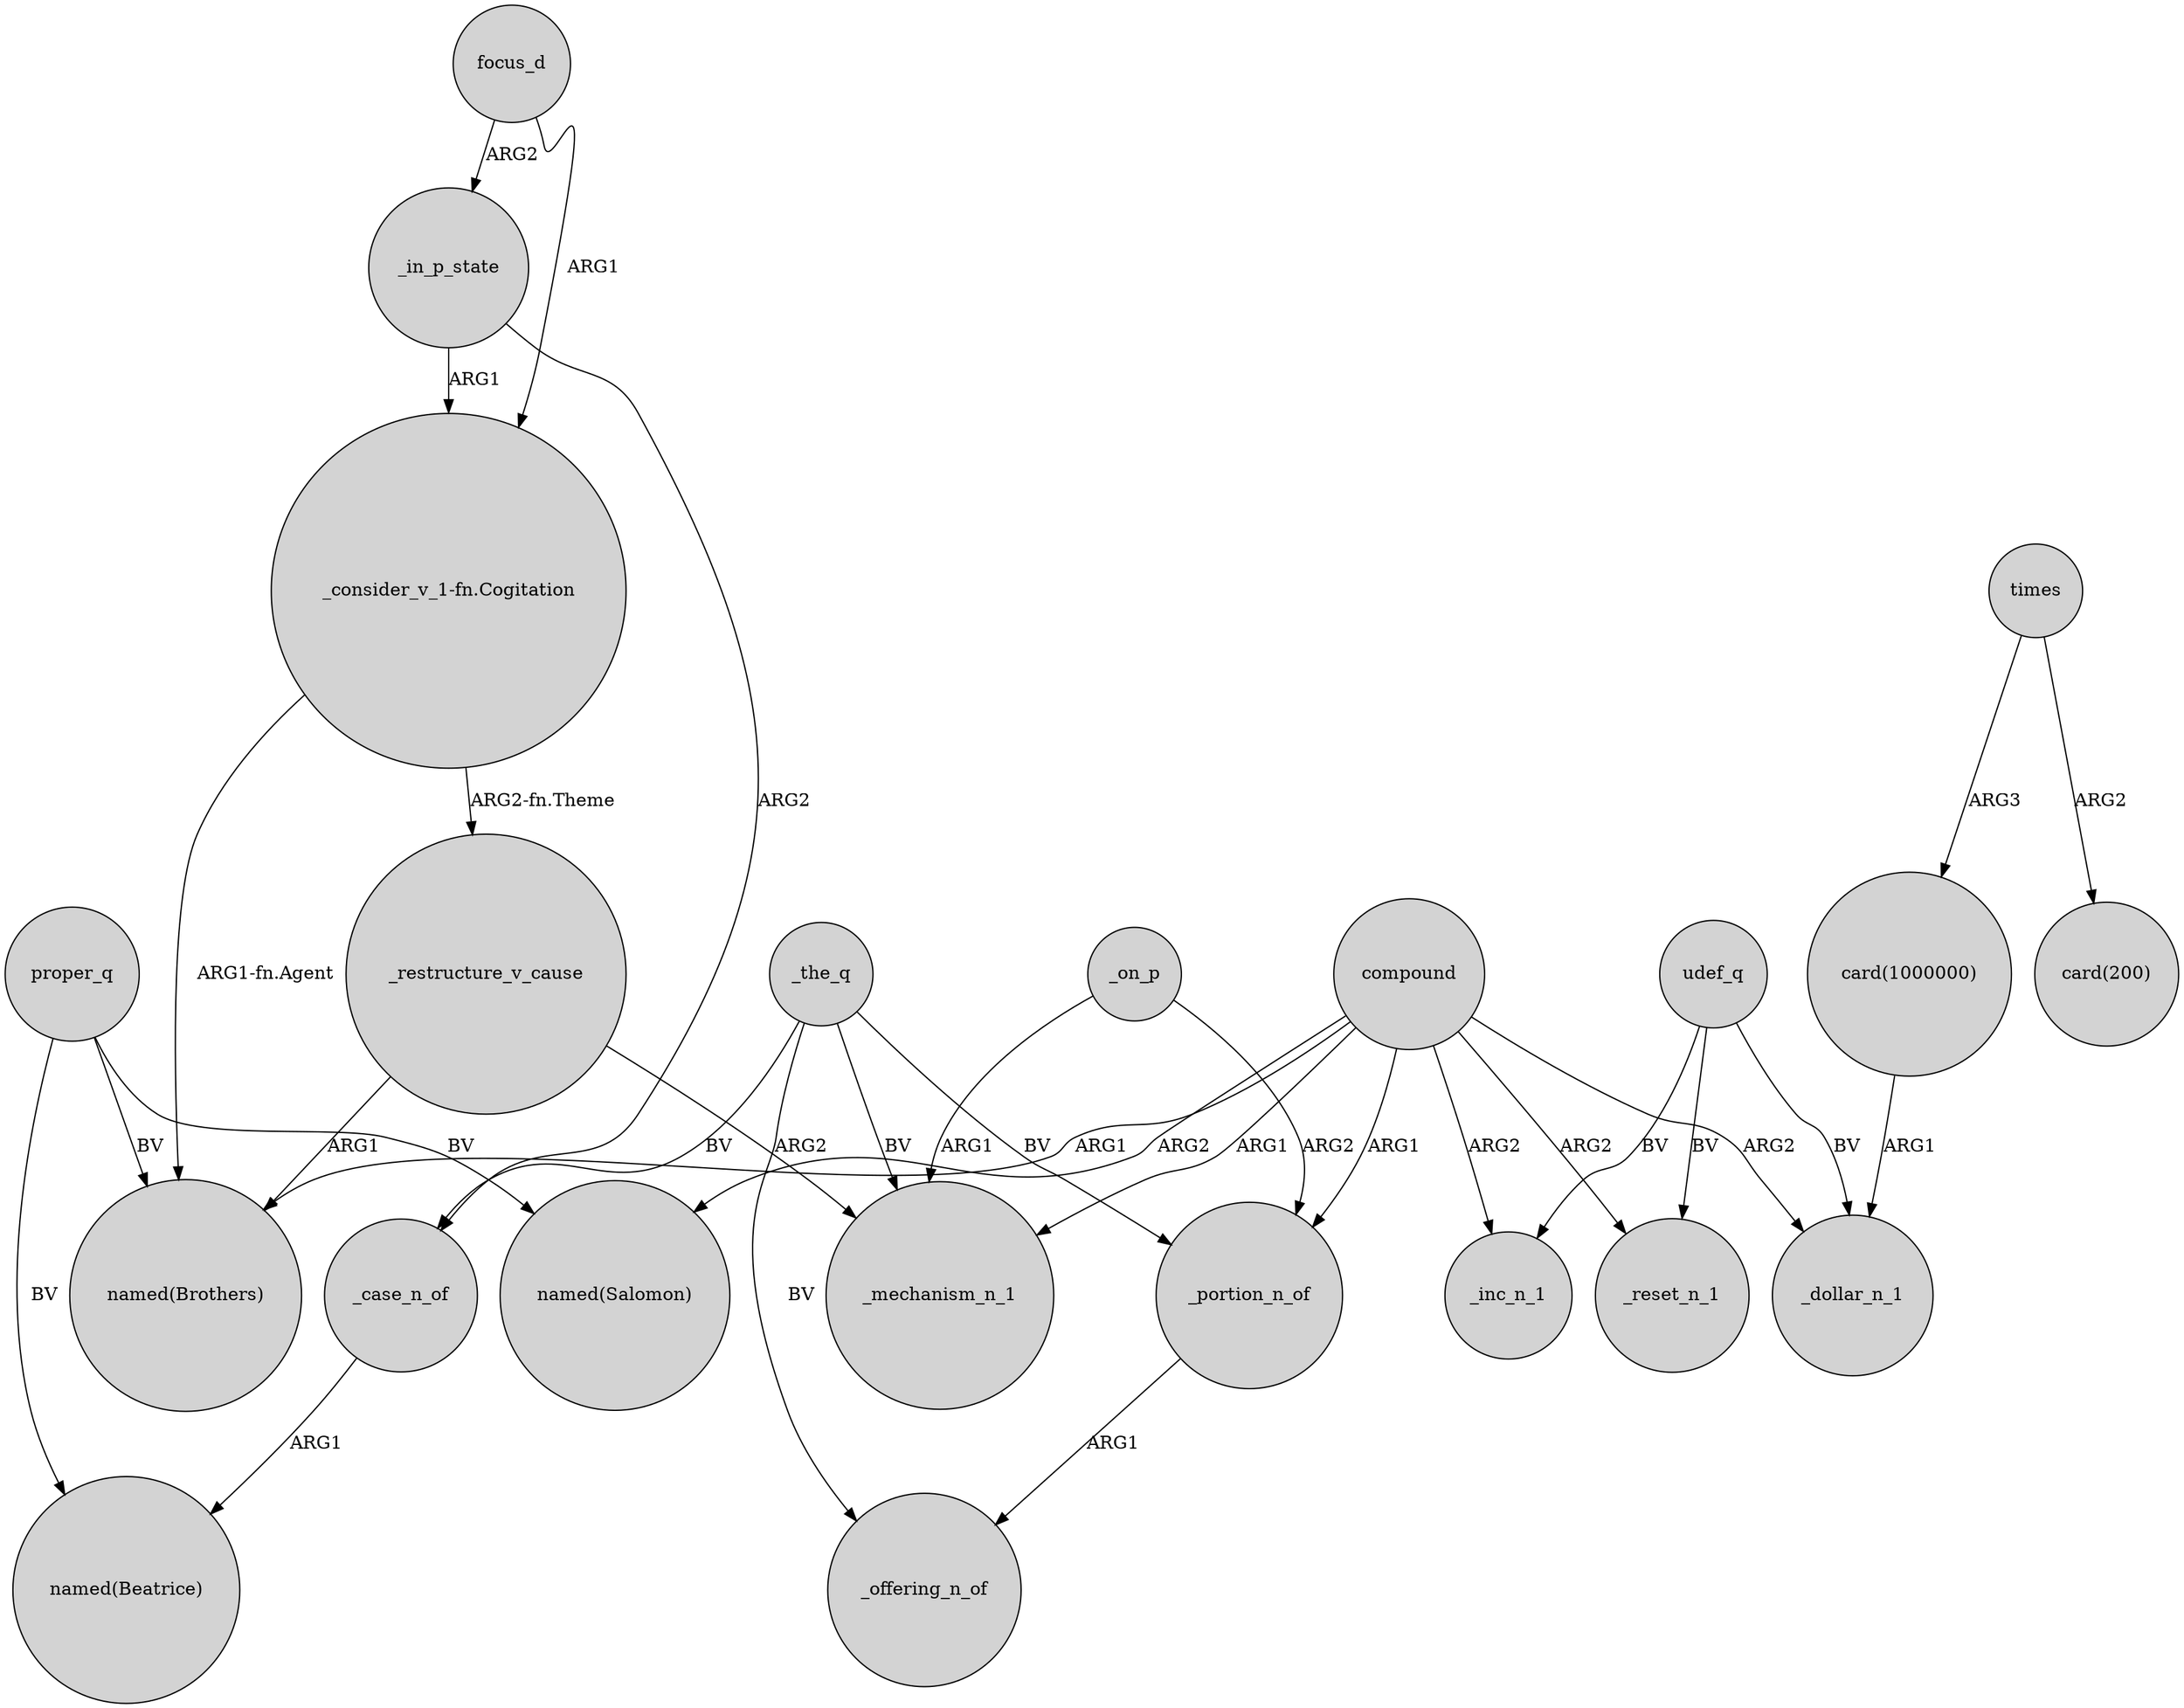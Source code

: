 digraph {
	node [shape=circle style=filled]
	_in_p_state -> "_consider_v_1-fn.Cogitation" [label=ARG1]
	_case_n_of -> "named(Beatrice)" [label=ARG1]
	"card(1000000)" -> _dollar_n_1 [label=ARG1]
	udef_q -> _inc_n_1 [label=BV]
	"_consider_v_1-fn.Cogitation" -> "named(Brothers)" [label="ARG1-fn.Agent"]
	proper_q -> "named(Brothers)" [label=BV]
	compound -> _reset_n_1 [label=ARG2]
	_the_q -> _case_n_of [label=BV]
	_restructure_v_cause -> "named(Brothers)" [label=ARG1]
	focus_d -> _in_p_state [label=ARG2]
	focus_d -> "_consider_v_1-fn.Cogitation" [label=ARG1]
	_restructure_v_cause -> _mechanism_n_1 [label=ARG2]
	compound -> "named(Brothers)" [label=ARG1]
	_on_p -> _portion_n_of [label=ARG2]
	_on_p -> _mechanism_n_1 [label=ARG1]
	"_consider_v_1-fn.Cogitation" -> _restructure_v_cause [label="ARG2-fn.Theme"]
	udef_q -> _reset_n_1 [label=BV]
	times -> "card(200)" [label=ARG2]
	_in_p_state -> _case_n_of [label=ARG2]
	proper_q -> "named(Salomon)" [label=BV]
	times -> "card(1000000)" [label=ARG3]
	_portion_n_of -> _offering_n_of [label=ARG1]
	compound -> "named(Salomon)" [label=ARG2]
	_the_q -> _mechanism_n_1 [label=BV]
	proper_q -> "named(Beatrice)" [label=BV]
	compound -> _mechanism_n_1 [label=ARG1]
	_the_q -> _portion_n_of [label=BV]
	compound -> _dollar_n_1 [label=ARG2]
	compound -> _inc_n_1 [label=ARG2]
	udef_q -> _dollar_n_1 [label=BV]
	_the_q -> _offering_n_of [label=BV]
	compound -> _portion_n_of [label=ARG1]
}
